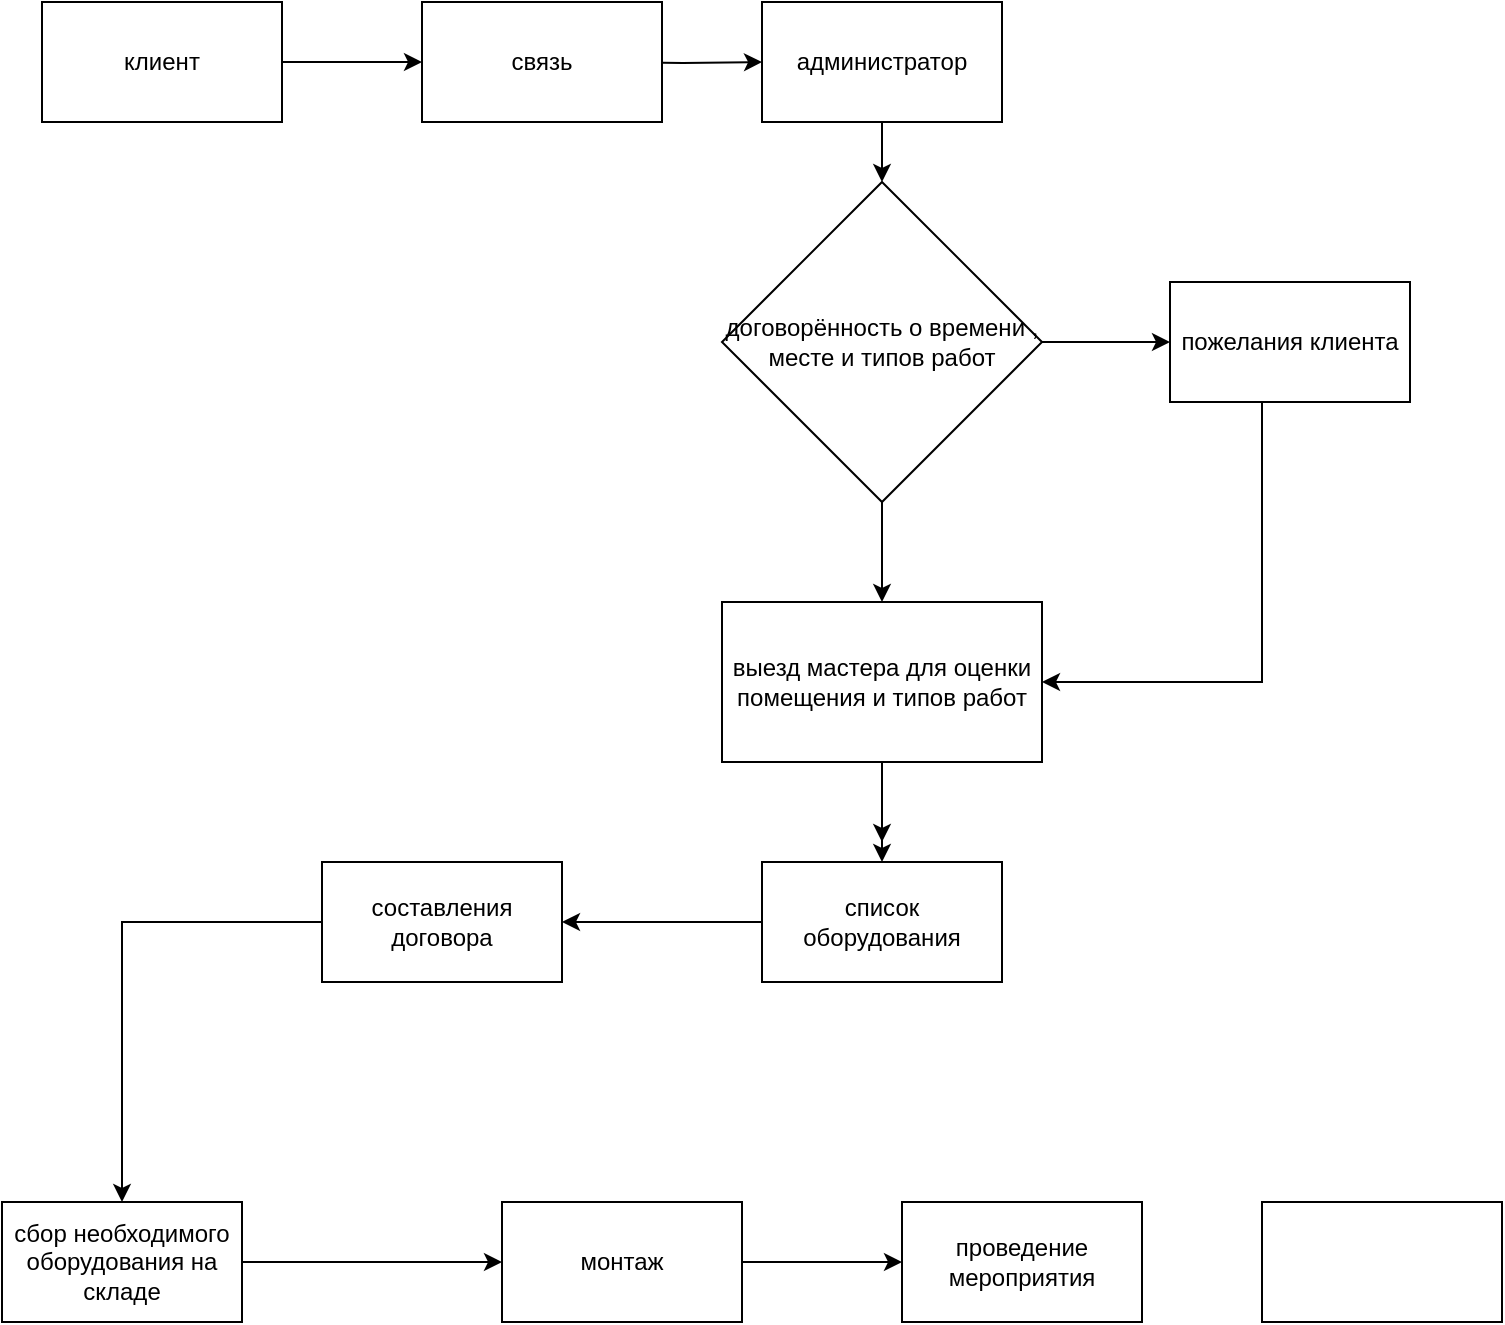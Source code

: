<mxfile version="12.1.8" type="google" pages="1"><diagram id="FI-ouCpr4QdLZB38aCu2" name="Page-1"><mxGraphModel dx="1024" dy="494" grid="1" gridSize="10" guides="1" tooltips="1" connect="1" arrows="1" fold="1" page="1" pageScale="1" pageWidth="1169" pageHeight="827" math="0" shadow="0"><root><mxCell id="0"/><mxCell id="1" parent="0"/><mxCell id="BgTn0WHlnOsbSVTXFlfC-6" style="edgeStyle=orthogonalEdgeStyle;rounded=0;orthogonalLoop=1;jettySize=auto;html=1;entryX=0;entryY=0.5;entryDx=0;entryDy=0;" parent="1" source="BgTn0WHlnOsbSVTXFlfC-2" target="BgTn0WHlnOsbSVTXFlfC-15" edge="1"><mxGeometry relative="1" as="geometry"><mxPoint x="200" y="50" as="targetPoint"/></mxGeometry></mxCell><mxCell id="BgTn0WHlnOsbSVTXFlfC-2" value="&lt;font style=&quot;vertical-align: inherit&quot;&gt;&lt;font style=&quot;vertical-align: inherit&quot;&gt;клиент&lt;/font&gt;&lt;/font&gt;" style="rounded=0;whiteSpace=wrap;html=1;" parent="1" vertex="1"><mxGeometry x="20" y="20" width="120" height="60" as="geometry"/></mxCell><mxCell id="BgTn0WHlnOsbSVTXFlfC-9" style="edgeStyle=orthogonalEdgeStyle;rounded=0;orthogonalLoop=1;jettySize=auto;html=1;entryX=0.5;entryY=0;entryDx=0;entryDy=0;" parent="1" source="BgTn0WHlnOsbSVTXFlfC-4" target="BgTn0WHlnOsbSVTXFlfC-8" edge="1"><mxGeometry relative="1" as="geometry"/></mxCell><mxCell id="BgTn0WHlnOsbSVTXFlfC-4" value="&lt;font style=&quot;vertical-align: inherit&quot;&gt;&lt;font style=&quot;vertical-align: inherit&quot;&gt;администратор&lt;/font&gt;&lt;/font&gt;" style="rounded=0;whiteSpace=wrap;html=1;" parent="1" vertex="1"><mxGeometry x="380" y="20" width="120" height="60" as="geometry"/></mxCell><mxCell id="BgTn0WHlnOsbSVTXFlfC-7" style="edgeStyle=orthogonalEdgeStyle;rounded=0;orthogonalLoop=1;jettySize=auto;html=1;entryX=0;entryY=0.5;entryDx=0;entryDy=0;" parent="1" target="BgTn0WHlnOsbSVTXFlfC-4" edge="1"><mxGeometry relative="1" as="geometry"><mxPoint x="300" y="50" as="sourcePoint"/></mxGeometry></mxCell><mxCell id="BgTn0WHlnOsbSVTXFlfC-11" style="edgeStyle=orthogonalEdgeStyle;rounded=0;orthogonalLoop=1;jettySize=auto;html=1;entryX=0.5;entryY=0;entryDx=0;entryDy=0;" parent="1" source="BgTn0WHlnOsbSVTXFlfC-8" target="BgTn0WHlnOsbSVTXFlfC-10" edge="1"><mxGeometry relative="1" as="geometry"/></mxCell><mxCell id="BgTn0WHlnOsbSVTXFlfC-18" style="edgeStyle=orthogonalEdgeStyle;rounded=0;orthogonalLoop=1;jettySize=auto;html=1;entryX=0;entryY=0.5;entryDx=0;entryDy=0;" parent="1" source="BgTn0WHlnOsbSVTXFlfC-8" target="BgTn0WHlnOsbSVTXFlfC-17" edge="1"><mxGeometry relative="1" as="geometry"/></mxCell><mxCell id="BgTn0WHlnOsbSVTXFlfC-8" value="&lt;font style=&quot;vertical-align: inherit&quot;&gt;&lt;font style=&quot;vertical-align: inherit&quot;&gt;договорённость о времени , месте и типов работ&lt;/font&gt;&lt;/font&gt;" style="rhombus;whiteSpace=wrap;html=1;" parent="1" vertex="1"><mxGeometry x="360" y="110" width="160" height="160" as="geometry"/></mxCell><mxCell id="BgTn0WHlnOsbSVTXFlfC-13" style="edgeStyle=orthogonalEdgeStyle;rounded=0;orthogonalLoop=1;jettySize=auto;html=1;entryX=0.5;entryY=0;entryDx=0;entryDy=0;" parent="1" source="BgTn0WHlnOsbSVTXFlfC-10" edge="1"><mxGeometry relative="1" as="geometry"><mxPoint x="440" y="440" as="targetPoint"/></mxGeometry></mxCell><mxCell id="BgTn0WHlnOsbSVTXFlfC-20" style="edgeStyle=orthogonalEdgeStyle;rounded=0;orthogonalLoop=1;jettySize=auto;html=1;entryX=0.5;entryY=0;entryDx=0;entryDy=0;" parent="1" source="BgTn0WHlnOsbSVTXFlfC-10" target="BgTn0WHlnOsbSVTXFlfC-16" edge="1"><mxGeometry relative="1" as="geometry"/></mxCell><mxCell id="BgTn0WHlnOsbSVTXFlfC-10" value="&lt;font style=&quot;vertical-align: inherit&quot;&gt;&lt;font style=&quot;vertical-align: inherit&quot;&gt;выезд мастера для оценки помещения и типов работ&lt;/font&gt;&lt;/font&gt;" style="rounded=0;whiteSpace=wrap;html=1;" parent="1" vertex="1"><mxGeometry x="360" y="320" width="160" height="80" as="geometry"/></mxCell><mxCell id="BgTn0WHlnOsbSVTXFlfC-15" value="&lt;font style=&quot;vertical-align: inherit&quot;&gt;&lt;font style=&quot;vertical-align: inherit&quot;&gt;связь&lt;/font&gt;&lt;/font&gt;" style="rounded=0;whiteSpace=wrap;html=1;" parent="1" vertex="1"><mxGeometry x="210" y="20" width="120" height="60" as="geometry"/></mxCell><mxCell id="BgTn0WHlnOsbSVTXFlfC-25" style="edgeStyle=orthogonalEdgeStyle;rounded=0;orthogonalLoop=1;jettySize=auto;html=1;entryX=1;entryY=0.5;entryDx=0;entryDy=0;" parent="1" source="BgTn0WHlnOsbSVTXFlfC-16" target="BgTn0WHlnOsbSVTXFlfC-24" edge="1"><mxGeometry relative="1" as="geometry"/></mxCell><mxCell id="BgTn0WHlnOsbSVTXFlfC-16" value="&lt;font style=&quot;vertical-align: inherit&quot;&gt;&lt;font style=&quot;vertical-align: inherit&quot;&gt;список оборудования&lt;/font&gt;&lt;/font&gt;" style="rounded=0;whiteSpace=wrap;html=1;" parent="1" vertex="1"><mxGeometry x="380" y="450" width="120" height="60" as="geometry"/></mxCell><mxCell id="jvIjn84mNZSGM7icB5xw-1" style="edgeStyle=orthogonalEdgeStyle;rounded=0;orthogonalLoop=1;jettySize=auto;html=1;entryX=1;entryY=0.5;entryDx=0;entryDy=0;" parent="1" source="BgTn0WHlnOsbSVTXFlfC-17" target="BgTn0WHlnOsbSVTXFlfC-10" edge="1"><mxGeometry relative="1" as="geometry"><Array as="points"><mxPoint x="630" y="360"/></Array></mxGeometry></mxCell><mxCell id="BgTn0WHlnOsbSVTXFlfC-17" value="&lt;font style=&quot;vertical-align: inherit&quot;&gt;&lt;font style=&quot;vertical-align: inherit&quot;&gt;пожелания клиента&lt;/font&gt;&lt;/font&gt;" style="rounded=0;whiteSpace=wrap;html=1;" parent="1" vertex="1"><mxGeometry x="584" y="160" width="120" height="60" as="geometry"/></mxCell><mxCell id="BgTn0WHlnOsbSVTXFlfC-29" style="edgeStyle=orthogonalEdgeStyle;rounded=0;orthogonalLoop=1;jettySize=auto;html=1;entryX=0;entryY=0.5;entryDx=0;entryDy=0;" parent="1" source="BgTn0WHlnOsbSVTXFlfC-21" target="BgTn0WHlnOsbSVTXFlfC-23" edge="1"><mxGeometry relative="1" as="geometry"/></mxCell><mxCell id="BgTn0WHlnOsbSVTXFlfC-21" value="&lt;font style=&quot;vertical-align: inherit&quot;&gt;&lt;font style=&quot;vertical-align: inherit&quot;&gt;сбор необходимого оборудования на складе&lt;/font&gt;&lt;/font&gt;" style="rounded=0;whiteSpace=wrap;html=1;" parent="1" vertex="1"><mxGeometry y="620" width="120" height="60" as="geometry"/></mxCell><mxCell id="BgTn0WHlnOsbSVTXFlfC-31" style="edgeStyle=orthogonalEdgeStyle;rounded=0;orthogonalLoop=1;jettySize=auto;html=1;" parent="1" source="BgTn0WHlnOsbSVTXFlfC-23" edge="1"><mxGeometry relative="1" as="geometry"><mxPoint x="450" y="650" as="targetPoint"/></mxGeometry></mxCell><mxCell id="BgTn0WHlnOsbSVTXFlfC-23" value="&lt;font style=&quot;vertical-align: inherit&quot;&gt;&lt;font style=&quot;vertical-align: inherit&quot;&gt;монтаж&lt;/font&gt;&lt;/font&gt;" style="rounded=0;whiteSpace=wrap;html=1;" parent="1" vertex="1"><mxGeometry x="250" y="620" width="120" height="60" as="geometry"/></mxCell><mxCell id="BgTn0WHlnOsbSVTXFlfC-28" style="edgeStyle=orthogonalEdgeStyle;rounded=0;orthogonalLoop=1;jettySize=auto;html=1;" parent="1" source="BgTn0WHlnOsbSVTXFlfC-24" target="BgTn0WHlnOsbSVTXFlfC-21" edge="1"><mxGeometry relative="1" as="geometry"/></mxCell><mxCell id="BgTn0WHlnOsbSVTXFlfC-24" value="&lt;font style=&quot;vertical-align: inherit&quot;&gt;&lt;font style=&quot;vertical-align: inherit&quot;&gt;составления договора&lt;/font&gt;&lt;/font&gt;" style="rounded=0;whiteSpace=wrap;html=1;" parent="1" vertex="1"><mxGeometry x="160" y="450" width="120" height="60" as="geometry"/></mxCell><mxCell id="jvIjn84mNZSGM7icB5xw-2" value="&lt;font style=&quot;vertical-align: inherit&quot;&gt;&lt;font style=&quot;vertical-align: inherit&quot;&gt;проведение мероприятия&lt;/font&gt;&lt;/font&gt;" style="rounded=0;whiteSpace=wrap;html=1;" parent="1" vertex="1"><mxGeometry x="450" y="620" width="120" height="60" as="geometry"/></mxCell><mxCell id="jvIjn84mNZSGM7icB5xw-3" value="" style="rounded=0;whiteSpace=wrap;html=1;" parent="1" vertex="1"><mxGeometry x="630" y="620" width="120" height="60" as="geometry"/></mxCell></root></mxGraphModel></diagram></mxfile>